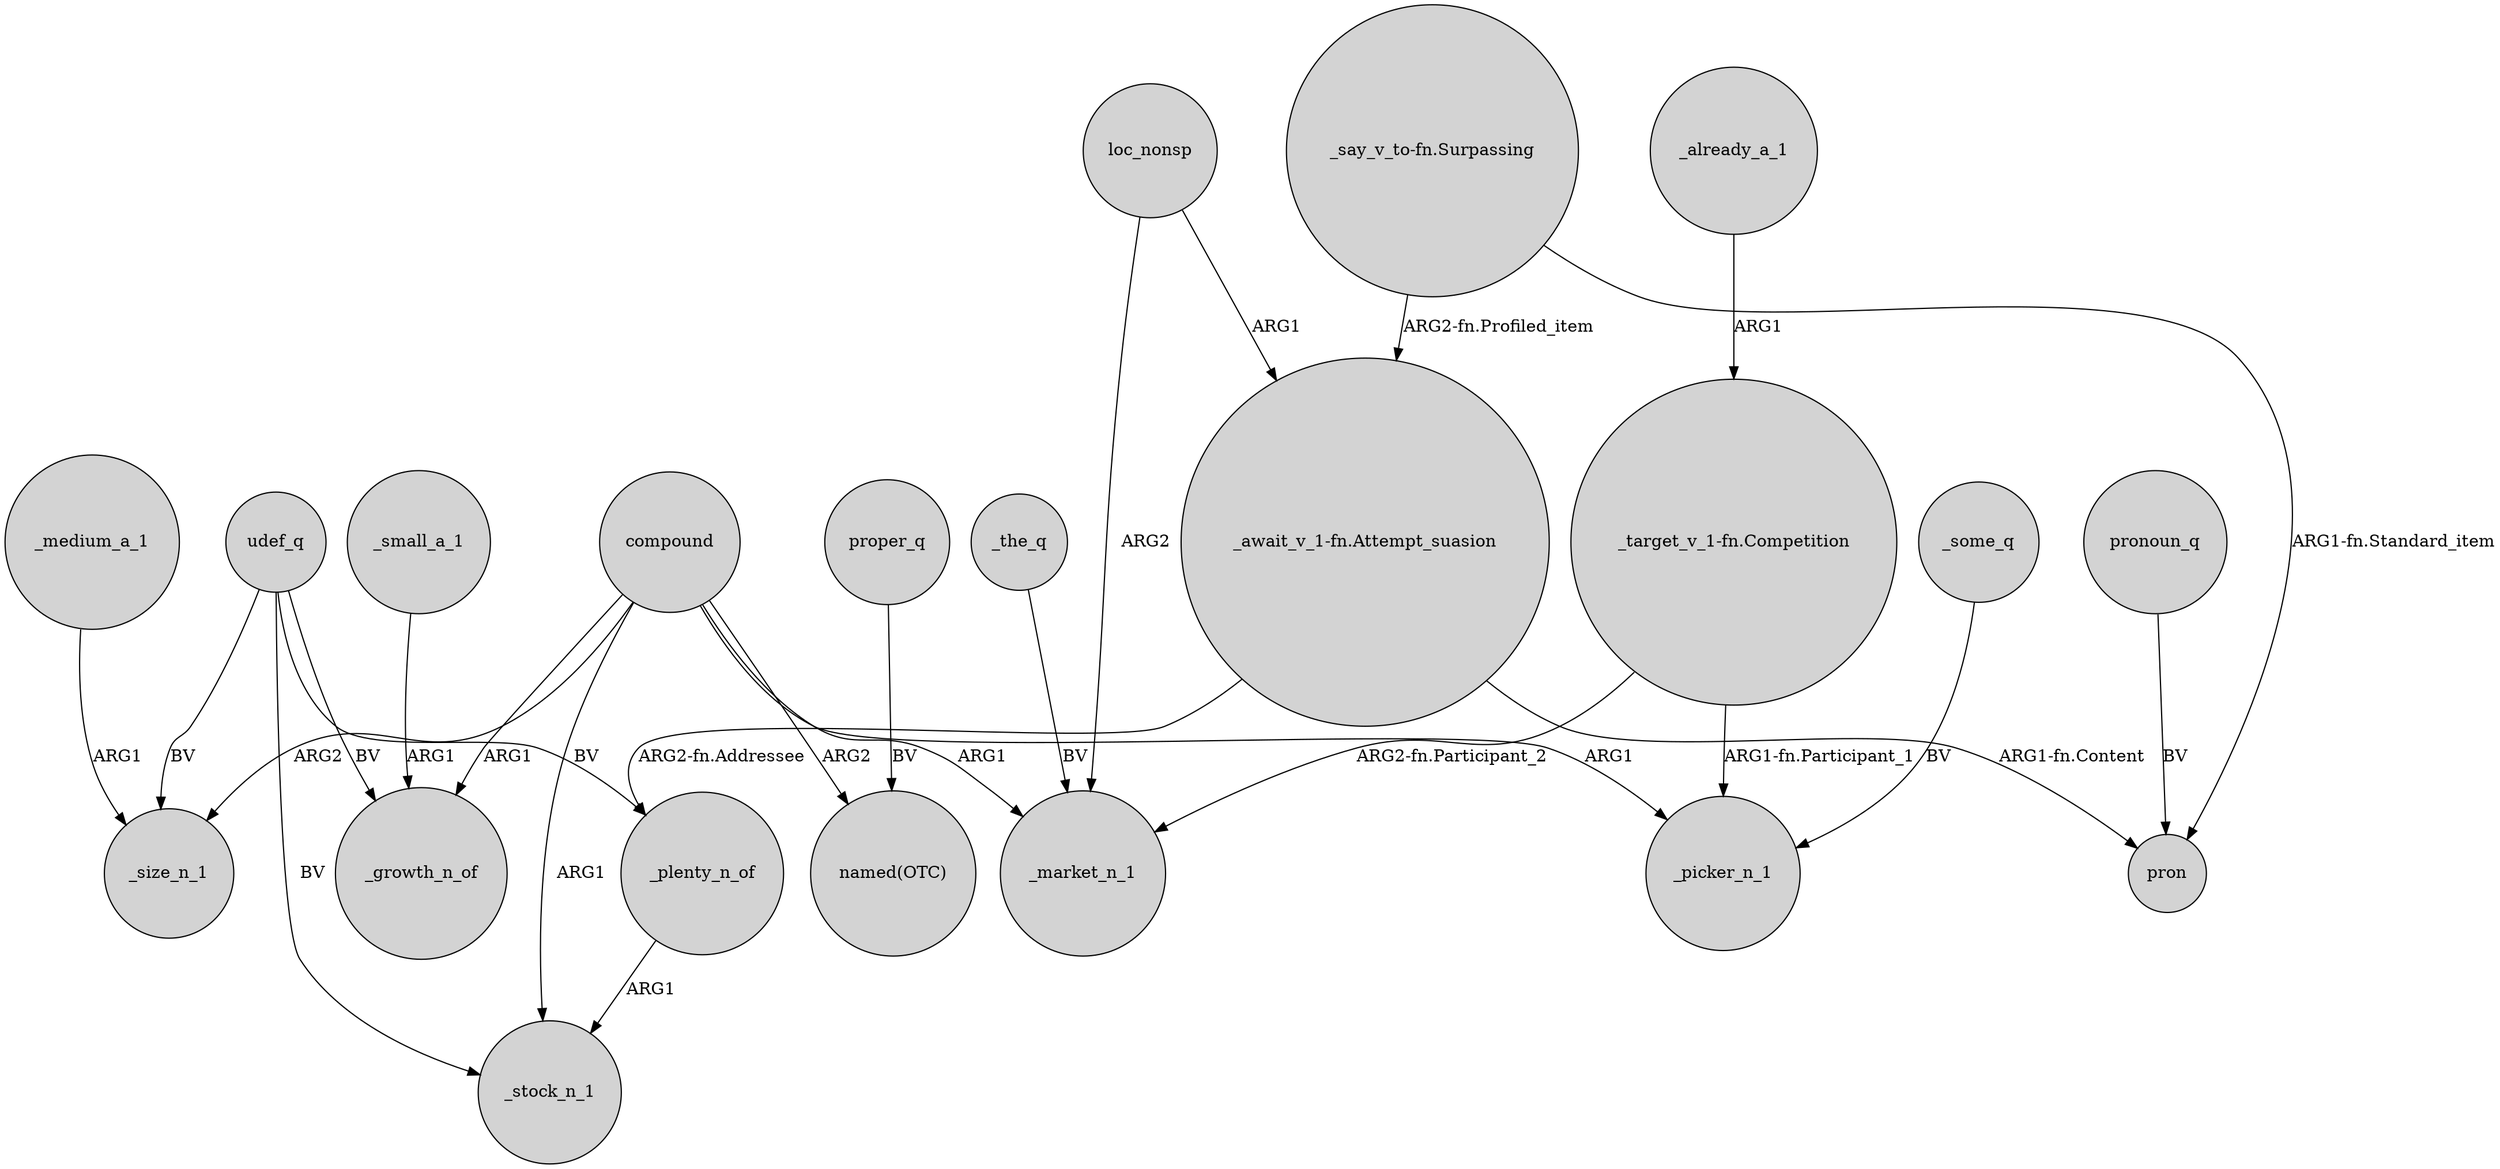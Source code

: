 digraph {
	node [shape=circle style=filled]
	"_await_v_1-fn.Attempt_suasion" -> _plenty_n_of [label="ARG2-fn.Addressee"]
	"_await_v_1-fn.Attempt_suasion" -> pron [label="ARG1-fn.Content"]
	udef_q -> _size_n_1 [label=BV]
	loc_nonsp -> "_await_v_1-fn.Attempt_suasion" [label=ARG1]
	compound -> _size_n_1 [label=ARG2]
	_medium_a_1 -> _size_n_1 [label=ARG1]
	_the_q -> _market_n_1 [label=BV]
	compound -> _stock_n_1 [label=ARG1]
	pronoun_q -> pron [label=BV]
	udef_q -> _stock_n_1 [label=BV]
	loc_nonsp -> _market_n_1 [label=ARG2]
	proper_q -> "named(OTC)" [label=BV]
	compound -> _picker_n_1 [label=ARG1]
	udef_q -> _growth_n_of [label=BV]
	"_target_v_1-fn.Competition" -> _market_n_1 [label="ARG2-fn.Participant_2"]
	_already_a_1 -> "_target_v_1-fn.Competition" [label=ARG1]
	"_target_v_1-fn.Competition" -> _picker_n_1 [label="ARG1-fn.Participant_1"]
	_small_a_1 -> _growth_n_of [label=ARG1]
	compound -> _growth_n_of [label=ARG1]
	_plenty_n_of -> _stock_n_1 [label=ARG1]
	compound -> _market_n_1 [label=ARG1]
	_some_q -> _picker_n_1 [label=BV]
	udef_q -> _plenty_n_of [label=BV]
	"_say_v_to-fn.Surpassing" -> "_await_v_1-fn.Attempt_suasion" [label="ARG2-fn.Profiled_item"]
	compound -> "named(OTC)" [label=ARG2]
	"_say_v_to-fn.Surpassing" -> pron [label="ARG1-fn.Standard_item"]
}
